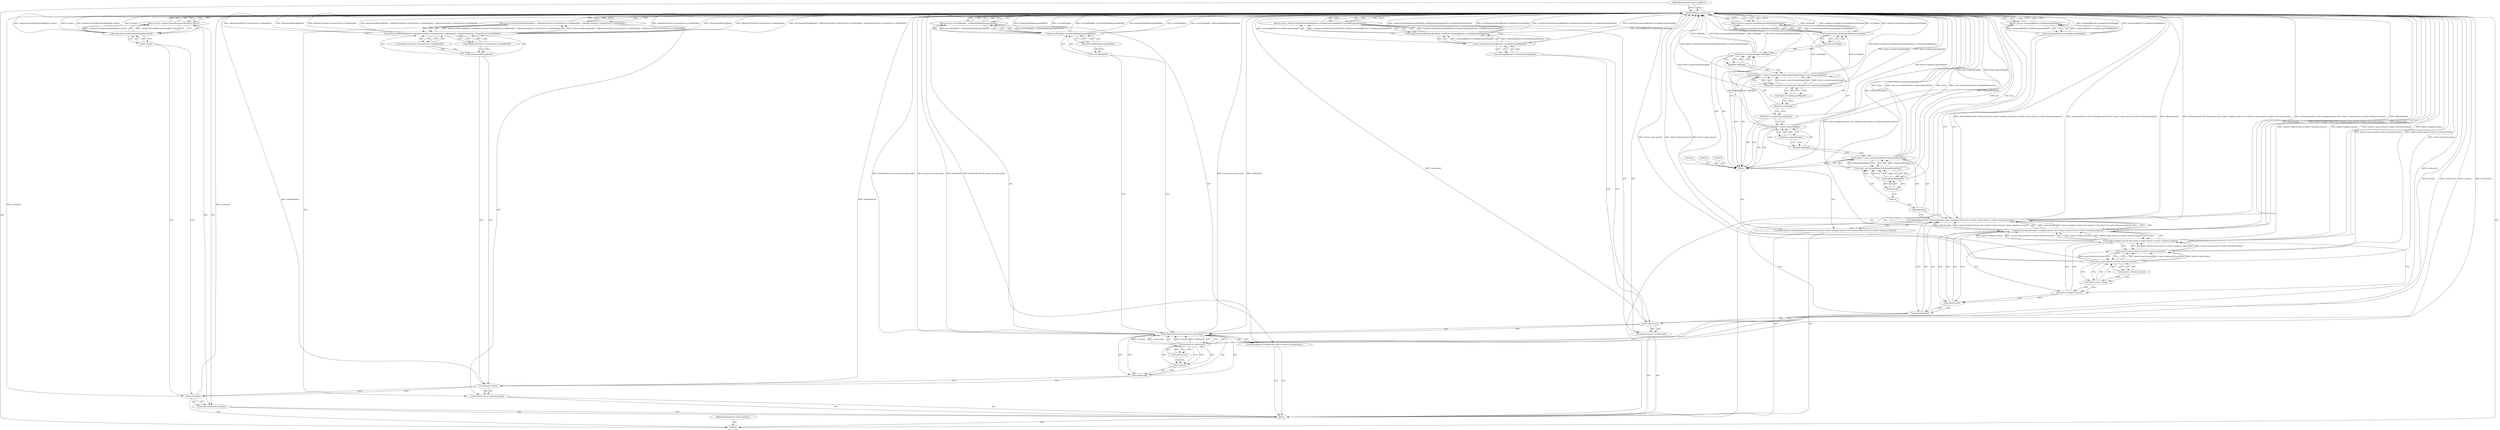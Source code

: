 digraph "1_Chrome_5fd35e5359c6345b8709695cd71fba307318e6aa" {
"1000167" [label="(MethodReturn,LayoutUnit)"];
"1000101" [label="(MethodParameterIn,const Length& h)"];
"1000289" [label="(MethodParameterOut,const Length& h)"];
"1000122" [label="(Call,overrideHeight() - borderAndPaddingLogicalWidth())"];
"1000123" [label="(Call,overrideHeight())"];
"1000124" [label="(Call,borderAndPaddingLogicalWidth())"];
"1000121" [label="(Return,return overrideHeight() - borderAndPaddingLogicalWidth();)"];
"1000125" [label="(ControlStructure,if (h.isPercent()))"];
"1000126" [label="(Call,h.isPercent())"];
"1000128" [label="(Call,computeContentBoxLogicalHeight(h.calcValue(containingBlock()->availableLogicalHeight())))"];
"1000129" [label="(Call,h.calcValue(containingBlock()->availableLogicalHeight()))"];
"1000130" [label="(Call,containingBlock()->availableLogicalHeight())"];
"1000127" [label="(Return,return computeContentBoxLogicalHeight(h.calcValue(containingBlock()->availableLogicalHeight()));)"];
"1000141" [label="(Call,style()->bottom().isAuto())"];
"1000134" [label="(Call,isPositioned() && style()->height().isAuto() && !(style()->top().isAuto() || style()->bottom().isAuto()))"];
"1000135" [label="(Call,isPositioned())"];
"1000131" [label="(ControlStructure,if (isRenderBlock() && isPositioned() && style()->height().isAuto() && !(style()->top().isAuto() || style()->bottom().isAuto())))"];
"1000136" [label="(Call,style()->height().isAuto() && !(style()->top().isAuto() || style()->bottom().isAuto()))"];
"1000137" [label="(Call,style()->height().isAuto())"];
"1000138" [label="(Call,!(style()->top().isAuto() || style()->bottom().isAuto()))"];
"1000139" [label="(Call,style()->top().isAuto() || style()->bottom().isAuto())"];
"1000140" [label="(Call,style()->top().isAuto())"];
"1000132" [label="(Call,isRenderBlock() && isPositioned() && style()->height().isAuto() && !(style()->top().isAuto() || style()->bottom().isAuto()))"];
"1000133" [label="(Call,isRenderBlock())"];
"1000144" [label="(Call,* block = const_cast<RenderBlock*>(toRenderBlock(this)))"];
"1000145" [label="(Identifier,block)"];
"1000146" [label="(Call,const_cast<RenderBlock*>(toRenderBlock(this)))"];
"1000148" [label="(Call,toRenderBlock(this))"];
"1000149" [label="(Identifier,this)"];
"1000151" [label="(Call,oldHeight = block->logicalHeight())"];
"1000152" [label="(Identifier,oldHeight)"];
"1000153" [label="(Call,block->logicalHeight())"];
"1000154" [label="(Call,block->computeLogicalHeight())"];
"1000156" [label="(Call,newHeight = block->computeContentBoxLogicalHeight(block->contentLogicalHeight()))"];
"1000157" [label="(Identifier,newHeight)"];
"1000158" [label="(Call,block->computeContentBoxLogicalHeight(block->contentLogicalHeight()))"];
"1000159" [label="(Call,block->contentLogicalHeight())"];
"1000142" [label="(Block,)"];
"1000102" [label="(Block,)"];
"1000161" [label="(Identifier,oldHeight)"];
"1000160" [label="(Call,block->setLogicalHeight(oldHeight))"];
"1000163" [label="(Call,computeContentBoxLogicalHeight(newHeight))"];
"1000164" [label="(Identifier,newHeight)"];
"1000162" [label="(Return,return computeContentBoxLogicalHeight(newHeight);)"];
"1000166" [label="(Call,containingBlock()->availableLogicalHeight())"];
"1000165" [label="(Return,return containingBlock()->availableLogicalHeight();)"];
"1000103" [label="(ControlStructure,if (h.isFixed()))"];
"1000104" [label="(Call,h.isFixed())"];
"1000106" [label="(Call,computeContentBoxLogicalHeight(h.value()))"];
"1000107" [label="(Call,h.value())"];
"1000105" [label="(Return,return computeContentBoxLogicalHeight(h.value());)"];
"1000108" [label="(ControlStructure,if (isRenderView()))"];
"1000109" [label="(Call,isRenderView())"];
"1000111" [label="(Call,isHorizontalWritingMode() ? toRenderView(this)->frameView()->visibleHeight() : toRenderView(this)->frameView()->visibleWidth())"];
"1000112" [label="(Call,isHorizontalWritingMode())"];
"1000113" [label="(Call,toRenderView(this)->frameView()->visibleHeight())"];
"1000110" [label="(Return,return isHorizontalWritingMode() ? toRenderView(this)->frameView()->visibleHeight() : toRenderView(this)->frameView()->visibleWidth();)"];
"1000114" [label="(Call,toRenderView(this)->frameView()->visibleWidth())"];
"1000118" [label="(Call,h.isAuto() || h.isPercent())"];
"1000119" [label="(Call,h.isAuto())"];
"1000120" [label="(Call,h.isPercent())"];
"1000115" [label="(ControlStructure,if (isTableCell() && (h.isAuto() || h.isPercent())))"];
"1000116" [label="(Call,isTableCell() && (h.isAuto() || h.isPercent()))"];
"1000117" [label="(Call,isTableCell())"];
"1000167" -> "1000100"  [label="AST: "];
"1000167" -> "1000105"  [label="CFG: "];
"1000167" -> "1000110"  [label="CFG: "];
"1000167" -> "1000121"  [label="CFG: "];
"1000167" -> "1000127"  [label="CFG: "];
"1000167" -> "1000162"  [label="CFG: "];
"1000167" -> "1000165"  [label="CFG: "];
"1000165" -> "1000167"  [label="DDG: <RET>"];
"1000127" -> "1000167"  [label="DDG: <RET>"];
"1000121" -> "1000167"  [label="DDG: <RET>"];
"1000162" -> "1000167"  [label="DDG: <RET>"];
"1000110" -> "1000167"  [label="DDG: <RET>"];
"1000105" -> "1000167"  [label="DDG: <RET>"];
"1000104" -> "1000167"  [label="DDG: h.isFixed()"];
"1000151" -> "1000167"  [label="DDG: block->logicalHeight()"];
"1000116" -> "1000167"  [label="DDG: h.isAuto() || h.isPercent()"];
"1000116" -> "1000167"  [label="DDG: isTableCell()"];
"1000116" -> "1000167"  [label="DDG: isTableCell() && (h.isAuto() || h.isPercent())"];
"1000154" -> "1000167"  [label="DDG: block->computeLogicalHeight()"];
"1000118" -> "1000167"  [label="DDG: h.isAuto()"];
"1000118" -> "1000167"  [label="DDG: h.isPercent()"];
"1000122" -> "1000167"  [label="DDG: borderAndPaddingLogicalWidth()"];
"1000122" -> "1000167"  [label="DDG: overrideHeight()"];
"1000122" -> "1000167"  [label="DDG: overrideHeight() - borderAndPaddingLogicalWidth()"];
"1000158" -> "1000167"  [label="DDG: block->contentLogicalHeight()"];
"1000129" -> "1000167"  [label="DDG: containingBlock()->availableLogicalHeight()"];
"1000163" -> "1000167"  [label="DDG: newHeight"];
"1000163" -> "1000167"  [label="DDG: computeContentBoxLogicalHeight(newHeight)"];
"1000126" -> "1000167"  [label="DDG: h.isPercent()"];
"1000106" -> "1000167"  [label="DDG: h.value()"];
"1000106" -> "1000167"  [label="DDG: computeContentBoxLogicalHeight(h.value())"];
"1000111" -> "1000167"  [label="DDG: toRenderView(this)->frameView()->visibleWidth()"];
"1000111" -> "1000167"  [label="DDG: isHorizontalWritingMode()"];
"1000111" -> "1000167"  [label="DDG: toRenderView(this)->frameView()->visibleHeight()"];
"1000111" -> "1000167"  [label="DDG: isHorizontalWritingMode() ? toRenderView(this)->frameView()->visibleHeight() : toRenderView(this)->frameView()->visibleWidth()"];
"1000160" -> "1000167"  [label="DDG: block->setLogicalHeight(oldHeight)"];
"1000160" -> "1000167"  [label="DDG: oldHeight"];
"1000132" -> "1000167"  [label="DDG: isRenderBlock() && isPositioned() && style()->height().isAuto() && !(style()->top().isAuto() || style()->bottom().isAuto())"];
"1000132" -> "1000167"  [label="DDG: isPositioned() && style()->height().isAuto() && !(style()->top().isAuto() || style()->bottom().isAuto())"];
"1000132" -> "1000167"  [label="DDG: isRenderBlock()"];
"1000139" -> "1000167"  [label="DDG: style()->bottom().isAuto()"];
"1000139" -> "1000167"  [label="DDG: style()->top().isAuto()"];
"1000138" -> "1000167"  [label="DDG: style()->top().isAuto() || style()->bottom().isAuto()"];
"1000166" -> "1000167"  [label="DDG: containingBlock()->availableLogicalHeight()"];
"1000128" -> "1000167"  [label="DDG: h.calcValue(containingBlock()->availableLogicalHeight())"];
"1000128" -> "1000167"  [label="DDG: computeContentBoxLogicalHeight(h.calcValue(containingBlock()->availableLogicalHeight()))"];
"1000156" -> "1000167"  [label="DDG: block->computeContentBoxLogicalHeight(block->contentLogicalHeight())"];
"1000148" -> "1000167"  [label="DDG: this"];
"1000146" -> "1000167"  [label="DDG: toRenderBlock(this)"];
"1000134" -> "1000167"  [label="DDG: isPositioned()"];
"1000134" -> "1000167"  [label="DDG: style()->height().isAuto() && !(style()->top().isAuto() || style()->bottom().isAuto())"];
"1000101" -> "1000167"  [label="DDG: h"];
"1000144" -> "1000167"  [label="DDG: block"];
"1000144" -> "1000167"  [label="DDG: const_cast<RenderBlock*>(toRenderBlock(this))"];
"1000136" -> "1000167"  [label="DDG: !(style()->top().isAuto() || style()->bottom().isAuto())"];
"1000136" -> "1000167"  [label="DDG: style()->height().isAuto()"];
"1000109" -> "1000167"  [label="DDG: isRenderView()"];
"1000101" -> "1000100"  [label="AST: "];
"1000101" -> "1000167"  [label="DDG: h"];
"1000289" -> "1000100"  [label="AST: "];
"1000122" -> "1000121"  [label="AST: "];
"1000122" -> "1000124"  [label="CFG: "];
"1000123" -> "1000122"  [label="AST: "];
"1000124" -> "1000122"  [label="AST: "];
"1000121" -> "1000122"  [label="CFG: "];
"1000122" -> "1000167"  [label="DDG: borderAndPaddingLogicalWidth()"];
"1000122" -> "1000167"  [label="DDG: overrideHeight()"];
"1000122" -> "1000167"  [label="DDG: overrideHeight() - borderAndPaddingLogicalWidth()"];
"1000122" -> "1000121"  [label="DDG: overrideHeight() - borderAndPaddingLogicalWidth()"];
"1000123" -> "1000122"  [label="AST: "];
"1000123" -> "1000116"  [label="CFG: "];
"1000124" -> "1000123"  [label="CFG: "];
"1000124" -> "1000122"  [label="AST: "];
"1000124" -> "1000123"  [label="CFG: "];
"1000122" -> "1000124"  [label="CFG: "];
"1000121" -> "1000115"  [label="AST: "];
"1000121" -> "1000122"  [label="CFG: "];
"1000122" -> "1000121"  [label="AST: "];
"1000167" -> "1000121"  [label="CFG: "];
"1000121" -> "1000167"  [label="DDG: <RET>"];
"1000122" -> "1000121"  [label="DDG: overrideHeight() - borderAndPaddingLogicalWidth()"];
"1000125" -> "1000102"  [label="AST: "];
"1000126" -> "1000125"  [label="AST: "];
"1000127" -> "1000125"  [label="AST: "];
"1000126" -> "1000125"  [label="AST: "];
"1000126" -> "1000116"  [label="CFG: "];
"1000130" -> "1000126"  [label="CFG: "];
"1000133" -> "1000126"  [label="CFG: "];
"1000126" -> "1000167"  [label="DDG: h.isPercent()"];
"1000128" -> "1000127"  [label="AST: "];
"1000128" -> "1000129"  [label="CFG: "];
"1000129" -> "1000128"  [label="AST: "];
"1000127" -> "1000128"  [label="CFG: "];
"1000128" -> "1000167"  [label="DDG: h.calcValue(containingBlock()->availableLogicalHeight())"];
"1000128" -> "1000167"  [label="DDG: computeContentBoxLogicalHeight(h.calcValue(containingBlock()->availableLogicalHeight()))"];
"1000128" -> "1000127"  [label="DDG: computeContentBoxLogicalHeight(h.calcValue(containingBlock()->availableLogicalHeight()))"];
"1000129" -> "1000128"  [label="DDG: containingBlock()->availableLogicalHeight()"];
"1000129" -> "1000128"  [label="AST: "];
"1000129" -> "1000130"  [label="CFG: "];
"1000130" -> "1000129"  [label="AST: "];
"1000128" -> "1000129"  [label="CFG: "];
"1000129" -> "1000167"  [label="DDG: containingBlock()->availableLogicalHeight()"];
"1000129" -> "1000128"  [label="DDG: containingBlock()->availableLogicalHeight()"];
"1000130" -> "1000129"  [label="AST: "];
"1000130" -> "1000126"  [label="CFG: "];
"1000129" -> "1000130"  [label="CFG: "];
"1000127" -> "1000125"  [label="AST: "];
"1000127" -> "1000128"  [label="CFG: "];
"1000128" -> "1000127"  [label="AST: "];
"1000167" -> "1000127"  [label="CFG: "];
"1000127" -> "1000167"  [label="DDG: <RET>"];
"1000128" -> "1000127"  [label="DDG: computeContentBoxLogicalHeight(h.calcValue(containingBlock()->availableLogicalHeight()))"];
"1000141" -> "1000139"  [label="AST: "];
"1000141" -> "1000140"  [label="CFG: "];
"1000139" -> "1000141"  [label="CFG: "];
"1000134" -> "1000132"  [label="AST: "];
"1000134" -> "1000135"  [label="CFG: "];
"1000134" -> "1000136"  [label="CFG: "];
"1000135" -> "1000134"  [label="AST: "];
"1000136" -> "1000134"  [label="AST: "];
"1000132" -> "1000134"  [label="CFG: "];
"1000134" -> "1000167"  [label="DDG: isPositioned()"];
"1000134" -> "1000167"  [label="DDG: style()->height().isAuto() && !(style()->top().isAuto() || style()->bottom().isAuto())"];
"1000134" -> "1000132"  [label="DDG: isPositioned()"];
"1000134" -> "1000132"  [label="DDG: style()->height().isAuto() && !(style()->top().isAuto() || style()->bottom().isAuto())"];
"1000136" -> "1000134"  [label="DDG: style()->height().isAuto()"];
"1000136" -> "1000134"  [label="DDG: !(style()->top().isAuto() || style()->bottom().isAuto())"];
"1000135" -> "1000134"  [label="AST: "];
"1000135" -> "1000133"  [label="CFG: "];
"1000137" -> "1000135"  [label="CFG: "];
"1000134" -> "1000135"  [label="CFG: "];
"1000131" -> "1000102"  [label="AST: "];
"1000132" -> "1000131"  [label="AST: "];
"1000142" -> "1000131"  [label="AST: "];
"1000136" -> "1000134"  [label="AST: "];
"1000136" -> "1000137"  [label="CFG: "];
"1000136" -> "1000138"  [label="CFG: "];
"1000137" -> "1000136"  [label="AST: "];
"1000138" -> "1000136"  [label="AST: "];
"1000134" -> "1000136"  [label="CFG: "];
"1000136" -> "1000167"  [label="DDG: !(style()->top().isAuto() || style()->bottom().isAuto())"];
"1000136" -> "1000167"  [label="DDG: style()->height().isAuto()"];
"1000136" -> "1000134"  [label="DDG: style()->height().isAuto()"];
"1000136" -> "1000134"  [label="DDG: !(style()->top().isAuto() || style()->bottom().isAuto())"];
"1000138" -> "1000136"  [label="DDG: style()->top().isAuto() || style()->bottom().isAuto()"];
"1000137" -> "1000136"  [label="AST: "];
"1000137" -> "1000135"  [label="CFG: "];
"1000140" -> "1000137"  [label="CFG: "];
"1000136" -> "1000137"  [label="CFG: "];
"1000138" -> "1000136"  [label="AST: "];
"1000138" -> "1000139"  [label="CFG: "];
"1000139" -> "1000138"  [label="AST: "];
"1000136" -> "1000138"  [label="CFG: "];
"1000138" -> "1000167"  [label="DDG: style()->top().isAuto() || style()->bottom().isAuto()"];
"1000138" -> "1000136"  [label="DDG: style()->top().isAuto() || style()->bottom().isAuto()"];
"1000139" -> "1000138"  [label="DDG: style()->top().isAuto()"];
"1000139" -> "1000138"  [label="DDG: style()->bottom().isAuto()"];
"1000139" -> "1000138"  [label="AST: "];
"1000139" -> "1000140"  [label="CFG: "];
"1000139" -> "1000141"  [label="CFG: "];
"1000140" -> "1000139"  [label="AST: "];
"1000141" -> "1000139"  [label="AST: "];
"1000138" -> "1000139"  [label="CFG: "];
"1000139" -> "1000167"  [label="DDG: style()->bottom().isAuto()"];
"1000139" -> "1000167"  [label="DDG: style()->top().isAuto()"];
"1000139" -> "1000138"  [label="DDG: style()->top().isAuto()"];
"1000139" -> "1000138"  [label="DDG: style()->bottom().isAuto()"];
"1000140" -> "1000139"  [label="AST: "];
"1000140" -> "1000137"  [label="CFG: "];
"1000141" -> "1000140"  [label="CFG: "];
"1000139" -> "1000140"  [label="CFG: "];
"1000132" -> "1000131"  [label="AST: "];
"1000132" -> "1000133"  [label="CFG: "];
"1000132" -> "1000134"  [label="CFG: "];
"1000133" -> "1000132"  [label="AST: "];
"1000134" -> "1000132"  [label="AST: "];
"1000145" -> "1000132"  [label="CFG: "];
"1000166" -> "1000132"  [label="CFG: "];
"1000132" -> "1000167"  [label="DDG: isRenderBlock() && isPositioned() && style()->height().isAuto() && !(style()->top().isAuto() || style()->bottom().isAuto())"];
"1000132" -> "1000167"  [label="DDG: isPositioned() && style()->height().isAuto() && !(style()->top().isAuto() || style()->bottom().isAuto())"];
"1000132" -> "1000167"  [label="DDG: isRenderBlock()"];
"1000134" -> "1000132"  [label="DDG: isPositioned()"];
"1000134" -> "1000132"  [label="DDG: style()->height().isAuto() && !(style()->top().isAuto() || style()->bottom().isAuto())"];
"1000133" -> "1000132"  [label="AST: "];
"1000133" -> "1000126"  [label="CFG: "];
"1000135" -> "1000133"  [label="CFG: "];
"1000132" -> "1000133"  [label="CFG: "];
"1000144" -> "1000142"  [label="AST: "];
"1000144" -> "1000146"  [label="CFG: "];
"1000145" -> "1000144"  [label="AST: "];
"1000146" -> "1000144"  [label="AST: "];
"1000152" -> "1000144"  [label="CFG: "];
"1000144" -> "1000167"  [label="DDG: block"];
"1000144" -> "1000167"  [label="DDG: const_cast<RenderBlock*>(toRenderBlock(this))"];
"1000146" -> "1000144"  [label="DDG: toRenderBlock(this)"];
"1000145" -> "1000144"  [label="AST: "];
"1000145" -> "1000132"  [label="CFG: "];
"1000147" -> "1000145"  [label="CFG: "];
"1000146" -> "1000144"  [label="AST: "];
"1000146" -> "1000148"  [label="CFG: "];
"1000147" -> "1000146"  [label="AST: "];
"1000148" -> "1000146"  [label="AST: "];
"1000144" -> "1000146"  [label="CFG: "];
"1000146" -> "1000167"  [label="DDG: toRenderBlock(this)"];
"1000146" -> "1000144"  [label="DDG: toRenderBlock(this)"];
"1000148" -> "1000146"  [label="DDG: this"];
"1000148" -> "1000146"  [label="AST: "];
"1000148" -> "1000149"  [label="CFG: "];
"1000149" -> "1000148"  [label="AST: "];
"1000146" -> "1000148"  [label="CFG: "];
"1000148" -> "1000167"  [label="DDG: this"];
"1000148" -> "1000146"  [label="DDG: this"];
"1000149" -> "1000148"  [label="AST: "];
"1000149" -> "1000147"  [label="CFG: "];
"1000148" -> "1000149"  [label="CFG: "];
"1000151" -> "1000142"  [label="AST: "];
"1000151" -> "1000153"  [label="CFG: "];
"1000152" -> "1000151"  [label="AST: "];
"1000153" -> "1000151"  [label="AST: "];
"1000154" -> "1000151"  [label="CFG: "];
"1000151" -> "1000167"  [label="DDG: block->logicalHeight()"];
"1000151" -> "1000160"  [label="DDG: oldHeight"];
"1000152" -> "1000151"  [label="AST: "];
"1000152" -> "1000144"  [label="CFG: "];
"1000153" -> "1000152"  [label="CFG: "];
"1000153" -> "1000151"  [label="AST: "];
"1000153" -> "1000152"  [label="CFG: "];
"1000151" -> "1000153"  [label="CFG: "];
"1000154" -> "1000142"  [label="AST: "];
"1000154" -> "1000151"  [label="CFG: "];
"1000157" -> "1000154"  [label="CFG: "];
"1000154" -> "1000167"  [label="DDG: block->computeLogicalHeight()"];
"1000156" -> "1000142"  [label="AST: "];
"1000156" -> "1000158"  [label="CFG: "];
"1000157" -> "1000156"  [label="AST: "];
"1000158" -> "1000156"  [label="AST: "];
"1000161" -> "1000156"  [label="CFG: "];
"1000156" -> "1000167"  [label="DDG: block->computeContentBoxLogicalHeight(block->contentLogicalHeight())"];
"1000158" -> "1000156"  [label="DDG: block->contentLogicalHeight()"];
"1000156" -> "1000163"  [label="DDG: newHeight"];
"1000157" -> "1000156"  [label="AST: "];
"1000157" -> "1000154"  [label="CFG: "];
"1000159" -> "1000157"  [label="CFG: "];
"1000158" -> "1000156"  [label="AST: "];
"1000158" -> "1000159"  [label="CFG: "];
"1000159" -> "1000158"  [label="AST: "];
"1000156" -> "1000158"  [label="CFG: "];
"1000158" -> "1000167"  [label="DDG: block->contentLogicalHeight()"];
"1000158" -> "1000156"  [label="DDG: block->contentLogicalHeight()"];
"1000159" -> "1000158"  [label="AST: "];
"1000159" -> "1000157"  [label="CFG: "];
"1000158" -> "1000159"  [label="CFG: "];
"1000142" -> "1000131"  [label="AST: "];
"1000143" -> "1000142"  [label="AST: "];
"1000144" -> "1000142"  [label="AST: "];
"1000150" -> "1000142"  [label="AST: "];
"1000151" -> "1000142"  [label="AST: "];
"1000154" -> "1000142"  [label="AST: "];
"1000155" -> "1000142"  [label="AST: "];
"1000156" -> "1000142"  [label="AST: "];
"1000160" -> "1000142"  [label="AST: "];
"1000162" -> "1000142"  [label="AST: "];
"1000102" -> "1000100"  [label="AST: "];
"1000103" -> "1000102"  [label="AST: "];
"1000108" -> "1000102"  [label="AST: "];
"1000115" -> "1000102"  [label="AST: "];
"1000125" -> "1000102"  [label="AST: "];
"1000131" -> "1000102"  [label="AST: "];
"1000165" -> "1000102"  [label="AST: "];
"1000161" -> "1000160"  [label="AST: "];
"1000161" -> "1000156"  [label="CFG: "];
"1000160" -> "1000161"  [label="CFG: "];
"1000160" -> "1000142"  [label="AST: "];
"1000160" -> "1000161"  [label="CFG: "];
"1000161" -> "1000160"  [label="AST: "];
"1000164" -> "1000160"  [label="CFG: "];
"1000160" -> "1000167"  [label="DDG: block->setLogicalHeight(oldHeight)"];
"1000160" -> "1000167"  [label="DDG: oldHeight"];
"1000151" -> "1000160"  [label="DDG: oldHeight"];
"1000163" -> "1000162"  [label="AST: "];
"1000163" -> "1000164"  [label="CFG: "];
"1000164" -> "1000163"  [label="AST: "];
"1000162" -> "1000163"  [label="CFG: "];
"1000163" -> "1000167"  [label="DDG: newHeight"];
"1000163" -> "1000167"  [label="DDG: computeContentBoxLogicalHeight(newHeight)"];
"1000163" -> "1000162"  [label="DDG: computeContentBoxLogicalHeight(newHeight)"];
"1000156" -> "1000163"  [label="DDG: newHeight"];
"1000164" -> "1000163"  [label="AST: "];
"1000164" -> "1000160"  [label="CFG: "];
"1000163" -> "1000164"  [label="CFG: "];
"1000162" -> "1000142"  [label="AST: "];
"1000162" -> "1000163"  [label="CFG: "];
"1000163" -> "1000162"  [label="AST: "];
"1000167" -> "1000162"  [label="CFG: "];
"1000162" -> "1000167"  [label="DDG: <RET>"];
"1000163" -> "1000162"  [label="DDG: computeContentBoxLogicalHeight(newHeight)"];
"1000166" -> "1000165"  [label="AST: "];
"1000166" -> "1000132"  [label="CFG: "];
"1000165" -> "1000166"  [label="CFG: "];
"1000166" -> "1000167"  [label="DDG: containingBlock()->availableLogicalHeight()"];
"1000166" -> "1000165"  [label="DDG: containingBlock()->availableLogicalHeight()"];
"1000165" -> "1000102"  [label="AST: "];
"1000165" -> "1000166"  [label="CFG: "];
"1000166" -> "1000165"  [label="AST: "];
"1000167" -> "1000165"  [label="CFG: "];
"1000165" -> "1000167"  [label="DDG: <RET>"];
"1000166" -> "1000165"  [label="DDG: containingBlock()->availableLogicalHeight()"];
"1000103" -> "1000102"  [label="AST: "];
"1000104" -> "1000103"  [label="AST: "];
"1000105" -> "1000103"  [label="AST: "];
"1000104" -> "1000103"  [label="AST: "];
"1000104" -> "1000100"  [label="CFG: "];
"1000107" -> "1000104"  [label="CFG: "];
"1000109" -> "1000104"  [label="CFG: "];
"1000104" -> "1000167"  [label="DDG: h.isFixed()"];
"1000106" -> "1000105"  [label="AST: "];
"1000106" -> "1000107"  [label="CFG: "];
"1000107" -> "1000106"  [label="AST: "];
"1000105" -> "1000106"  [label="CFG: "];
"1000106" -> "1000167"  [label="DDG: h.value()"];
"1000106" -> "1000167"  [label="DDG: computeContentBoxLogicalHeight(h.value())"];
"1000106" -> "1000105"  [label="DDG: computeContentBoxLogicalHeight(h.value())"];
"1000107" -> "1000106"  [label="AST: "];
"1000107" -> "1000104"  [label="CFG: "];
"1000106" -> "1000107"  [label="CFG: "];
"1000105" -> "1000103"  [label="AST: "];
"1000105" -> "1000106"  [label="CFG: "];
"1000106" -> "1000105"  [label="AST: "];
"1000167" -> "1000105"  [label="CFG: "];
"1000105" -> "1000167"  [label="DDG: <RET>"];
"1000106" -> "1000105"  [label="DDG: computeContentBoxLogicalHeight(h.value())"];
"1000108" -> "1000102"  [label="AST: "];
"1000109" -> "1000108"  [label="AST: "];
"1000110" -> "1000108"  [label="AST: "];
"1000109" -> "1000108"  [label="AST: "];
"1000109" -> "1000104"  [label="CFG: "];
"1000112" -> "1000109"  [label="CFG: "];
"1000117" -> "1000109"  [label="CFG: "];
"1000109" -> "1000167"  [label="DDG: isRenderView()"];
"1000111" -> "1000110"  [label="AST: "];
"1000111" -> "1000113"  [label="CFG: "];
"1000111" -> "1000114"  [label="CFG: "];
"1000112" -> "1000111"  [label="AST: "];
"1000113" -> "1000111"  [label="AST: "];
"1000114" -> "1000111"  [label="AST: "];
"1000110" -> "1000111"  [label="CFG: "];
"1000111" -> "1000167"  [label="DDG: toRenderView(this)->frameView()->visibleWidth()"];
"1000111" -> "1000167"  [label="DDG: isHorizontalWritingMode()"];
"1000111" -> "1000167"  [label="DDG: toRenderView(this)->frameView()->visibleHeight()"];
"1000111" -> "1000167"  [label="DDG: isHorizontalWritingMode() ? toRenderView(this)->frameView()->visibleHeight() : toRenderView(this)->frameView()->visibleWidth()"];
"1000111" -> "1000110"  [label="DDG: isHorizontalWritingMode() ? toRenderView(this)->frameView()->visibleHeight() : toRenderView(this)->frameView()->visibleWidth()"];
"1000112" -> "1000111"  [label="AST: "];
"1000112" -> "1000109"  [label="CFG: "];
"1000113" -> "1000112"  [label="CFG: "];
"1000114" -> "1000112"  [label="CFG: "];
"1000113" -> "1000111"  [label="AST: "];
"1000113" -> "1000112"  [label="CFG: "];
"1000111" -> "1000113"  [label="CFG: "];
"1000110" -> "1000108"  [label="AST: "];
"1000110" -> "1000111"  [label="CFG: "];
"1000111" -> "1000110"  [label="AST: "];
"1000167" -> "1000110"  [label="CFG: "];
"1000110" -> "1000167"  [label="DDG: <RET>"];
"1000111" -> "1000110"  [label="DDG: isHorizontalWritingMode() ? toRenderView(this)->frameView()->visibleHeight() : toRenderView(this)->frameView()->visibleWidth()"];
"1000114" -> "1000111"  [label="AST: "];
"1000114" -> "1000112"  [label="CFG: "];
"1000111" -> "1000114"  [label="CFG: "];
"1000118" -> "1000116"  [label="AST: "];
"1000118" -> "1000119"  [label="CFG: "];
"1000118" -> "1000120"  [label="CFG: "];
"1000119" -> "1000118"  [label="AST: "];
"1000120" -> "1000118"  [label="AST: "];
"1000116" -> "1000118"  [label="CFG: "];
"1000118" -> "1000167"  [label="DDG: h.isAuto()"];
"1000118" -> "1000167"  [label="DDG: h.isPercent()"];
"1000118" -> "1000116"  [label="DDG: h.isAuto()"];
"1000118" -> "1000116"  [label="DDG: h.isPercent()"];
"1000119" -> "1000118"  [label="AST: "];
"1000119" -> "1000117"  [label="CFG: "];
"1000120" -> "1000119"  [label="CFG: "];
"1000118" -> "1000119"  [label="CFG: "];
"1000120" -> "1000118"  [label="AST: "];
"1000120" -> "1000119"  [label="CFG: "];
"1000118" -> "1000120"  [label="CFG: "];
"1000115" -> "1000102"  [label="AST: "];
"1000116" -> "1000115"  [label="AST: "];
"1000121" -> "1000115"  [label="AST: "];
"1000116" -> "1000115"  [label="AST: "];
"1000116" -> "1000117"  [label="CFG: "];
"1000116" -> "1000118"  [label="CFG: "];
"1000117" -> "1000116"  [label="AST: "];
"1000118" -> "1000116"  [label="AST: "];
"1000123" -> "1000116"  [label="CFG: "];
"1000126" -> "1000116"  [label="CFG: "];
"1000116" -> "1000167"  [label="DDG: h.isAuto() || h.isPercent()"];
"1000116" -> "1000167"  [label="DDG: isTableCell()"];
"1000116" -> "1000167"  [label="DDG: isTableCell() && (h.isAuto() || h.isPercent())"];
"1000118" -> "1000116"  [label="DDG: h.isAuto()"];
"1000118" -> "1000116"  [label="DDG: h.isPercent()"];
"1000117" -> "1000116"  [label="AST: "];
"1000117" -> "1000109"  [label="CFG: "];
"1000119" -> "1000117"  [label="CFG: "];
"1000116" -> "1000117"  [label="CFG: "];
}
